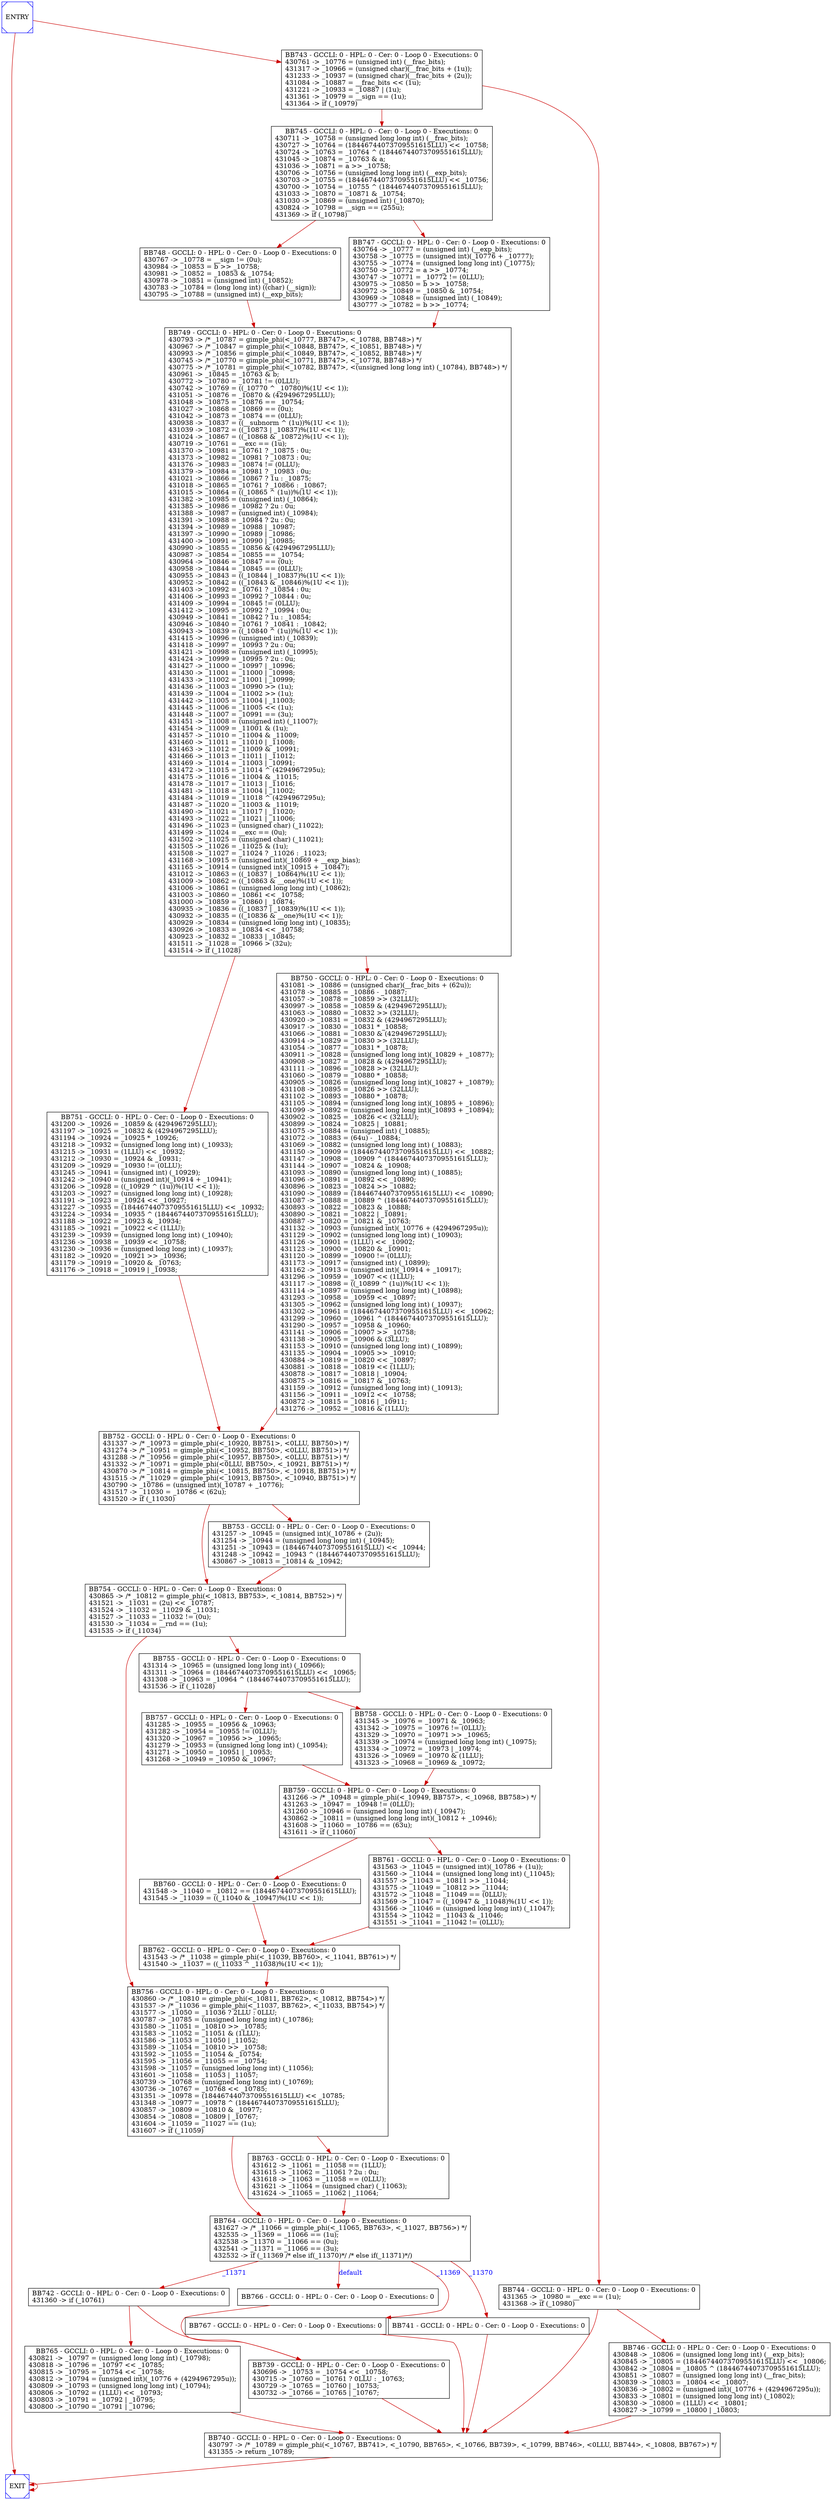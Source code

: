 digraph G {
0[color=blue,shape=Msquare, label="ENTRY"];
1[color=blue,shape=Msquare, label="EXIT"];
2[shape=box, label="BB739 - GCCLI: 0 - HPL: 0 - Cer: 0 - Loop 0 - Executions: 0\n430696 -> _10753 = _10754 << _10758;\l430715 -> _10760 = _10761 ? 0LLU : _10763;\l430729 -> _10765 = _10760 | _10753;\l430732 -> _10766 = _10765 | _10767;\l"];
3[shape=box, label="BB740 - GCCLI: 0 - HPL: 0 - Cer: 0 - Loop 0 - Executions: 0\l430797 -> /* _10789 = gimple_phi(<_10767, BB741>, <_10790, BB765>, <_10766, BB739>, <_10799, BB746>, <0LLU, BB744>, <_10808, BB767>) */\l431355 -> return _10789;\l"];
4[shape=box, label="BB741 - GCCLI: 0 - HPL: 0 - Cer: 0 - Loop 0 - Executions: 0"];
5[shape=box, label="BB742 - GCCLI: 0 - HPL: 0 - Cer: 0 - Loop 0 - Executions: 0\n431360 -> if (_10761)\l"];
6[shape=box, label="BB743 - GCCLI: 0 - HPL: 0 - Cer: 0 - Loop 0 - Executions: 0\n430761 -> _10776 = (unsigned int) (__frac_bits);\l431317 -> _10966 = (unsigned char)(__frac_bits + (1u));\l431233 -> _10937 = (unsigned char)(__frac_bits + (2u));\l431084 -> _10887 = __frac_bits << (1u);\l431221 -> _10933 = _10887 | (1u);\l431361 -> _10979 = __sign == (1u);\l431364 -> if (_10979)\l"];
7[shape=box, label="BB744 - GCCLI: 0 - HPL: 0 - Cer: 0 - Loop 0 - Executions: 0\n431365 -> _10980 = __exc == (1u);\l431368 -> if (_10980)\l"];
8[shape=box, label="BB745 - GCCLI: 0 - HPL: 0 - Cer: 0 - Loop 0 - Executions: 0\n430711 -> _10758 = (unsigned long long int) (__frac_bits);\l430727 -> _10764 = (18446744073709551615LLU) << _10758;\l430724 -> _10763 = _10764 ^ (18446744073709551615LLU);\l431045 -> _10874 = _10763 & a;\l431036 -> _10871 = a >> _10758;\l430706 -> _10756 = (unsigned long long int) (__exp_bits);\l430703 -> _10755 = (18446744073709551615LLU) << _10756;\l430700 -> _10754 = _10755 ^ (18446744073709551615LLU);\l431033 -> _10870 = _10871 & _10754;\l431030 -> _10869 = (unsigned int) (_10870);\l430824 -> _10798 = __sign == (255u);\l431369 -> if (_10798)\l"];
9[shape=box, label="BB746 - GCCLI: 0 - HPL: 0 - Cer: 0 - Loop 0 - Executions: 0\n430848 -> _10806 = (unsigned long long int) (__exp_bits);\l430845 -> _10805 = (18446744073709551615LLU) << _10806;\l430842 -> _10804 = _10805 ^ (18446744073709551615LLU);\l430851 -> _10807 = (unsigned long long int) (__frac_bits);\l430839 -> _10803 = _10804 << _10807;\l430836 -> _10802 = (unsigned int)(_10776 + (4294967295u));\l430833 -> _10801 = (unsigned long long int) (_10802);\l430830 -> _10800 = (1LLU) << _10801;\l430827 -> _10799 = _10800 | _10803;\l"];
10[shape=box, label="BB747 - GCCLI: 0 - HPL: 0 - Cer: 0 - Loop 0 - Executions: 0\n430764 -> _10777 = (unsigned int) (__exp_bits);\l430758 -> _10775 = (unsigned int)(_10776 + _10777);\l430755 -> _10774 = (unsigned long long int) (_10775);\l430750 -> _10772 = a >> _10774;\l430747 -> _10771 = _10772 != (0LLU);\l430975 -> _10850 = b >> _10758;\l430972 -> _10849 = _10850 & _10754;\l430969 -> _10848 = (unsigned int) (_10849);\l430777 -> _10782 = b >> _10774;\l"];
11[shape=box, label="BB748 - GCCLI: 0 - HPL: 0 - Cer: 0 - Loop 0 - Executions: 0\n430767 -> _10778 = __sign != (0u);\l430984 -> _10853 = b >> _10758;\l430981 -> _10852 = _10853 & _10754;\l430978 -> _10851 = (unsigned int) (_10852);\l430783 -> _10784 = (long long int) ((char) (__sign));\l430795 -> _10788 = (unsigned int) (__exp_bits);\l"];
12[shape=box, label="BB749 - GCCLI: 0 - HPL: 0 - Cer: 0 - Loop 0 - Executions: 0\l430793 -> /* _10787 = gimple_phi(<_10777, BB747>, <_10788, BB748>) */\l430967 -> /* _10847 = gimple_phi(<_10848, BB747>, <_10851, BB748>) */\l430993 -> /* _10856 = gimple_phi(<_10849, BB747>, <_10852, BB748>) */\l430745 -> /* _10770 = gimple_phi(<_10771, BB747>, <_10778, BB748>) */\l430775 -> /* _10781 = gimple_phi(<_10782, BB747>, <(unsigned long long int) (_10784), BB748>) */\l430961 -> _10845 = _10763 & b;\l430772 -> _10780 = _10781 != (0LLU);\l430742 -> _10769 = ((_10770 ^ _10780)%(1U << 1));\l431051 -> _10876 = _10870 & (4294967295LLU);\l431048 -> _10875 = _10876 == _10754;\l431027 -> _10868 = _10869 == (0u);\l431042 -> _10873 = _10874 == (0LLU);\l430938 -> _10837 = ((__subnorm ^ (1u))%(1U << 1));\l431039 -> _10872 = ((_10873 | _10837)%(1U << 1));\l431024 -> _10867 = ((_10868 & _10872)%(1U << 1));\l430719 -> _10761 = __exc == (1u);\l431370 -> _10981 = _10761 ? _10875 : 0u;\l431373 -> _10982 = _10981 ? _10873 : 0u;\l431376 -> _10983 = _10874 != (0LLU);\l431379 -> _10984 = _10981 ? _10983 : 0u;\l431021 -> _10866 = _10867 ? 1u : _10875;\l431018 -> _10865 = _10761 ? _10866 : _10867;\l431015 -> _10864 = ((_10865 ^ (1u))%(1U << 1));\l431382 -> _10985 = (unsigned int) (_10864);\l431385 -> _10986 = _10982 ? 2u : 0u;\l431388 -> _10987 = (unsigned int) (_10984);\l431391 -> _10988 = _10984 ? 2u : 0u;\l431394 -> _10989 = _10988 | _10987;\l431397 -> _10990 = _10989 | _10986;\l431400 -> _10991 = _10990 | _10985;\l430990 -> _10855 = _10856 & (4294967295LLU);\l430987 -> _10854 = _10855 == _10754;\l430964 -> _10846 = _10847 == (0u);\l430958 -> _10844 = _10845 == (0LLU);\l430955 -> _10843 = ((_10844 | _10837)%(1U << 1));\l430952 -> _10842 = ((_10843 & _10846)%(1U << 1));\l431403 -> _10992 = _10761 ? _10854 : 0u;\l431406 -> _10993 = _10992 ? _10844 : 0u;\l431409 -> _10994 = _10845 != (0LLU);\l431412 -> _10995 = _10992 ? _10994 : 0u;\l430949 -> _10841 = _10842 ? 1u : _10854;\l430946 -> _10840 = _10761 ? _10841 : _10842;\l430943 -> _10839 = ((_10840 ^ (1u))%(1U << 1));\l431415 -> _10996 = (unsigned int) (_10839);\l431418 -> _10997 = _10993 ? 2u : 0u;\l431421 -> _10998 = (unsigned int) (_10995);\l431424 -> _10999 = _10995 ? 2u : 0u;\l431427 -> _11000 = _10997 | _10996;\l431430 -> _11001 = _11000 | _10998;\l431433 -> _11002 = _11001 | _10999;\l431436 -> _11003 = _10990 >> (1u);\l431439 -> _11004 = _11002 >> (1u);\l431442 -> _11005 = _11004 | _11003;\l431445 -> _11006 = _11005 << (1u);\l431448 -> _11007 = _10991 == (3u);\l431451 -> _11008 = (unsigned int) (_11007);\l431454 -> _11009 = _11001 & (1u);\l431457 -> _11010 = _11004 & _11009;\l431460 -> _11011 = _11010 | _11008;\l431463 -> _11012 = _11009 & _10991;\l431466 -> _11013 = _11011 | _11012;\l431469 -> _11014 = _11003 | _10991;\l431472 -> _11015 = _11014 ^ (4294967295u);\l431475 -> _11016 = _11004 & _11015;\l431478 -> _11017 = _11013 | _11016;\l431481 -> _11018 = _11004 | _11002;\l431484 -> _11019 = _11018 ^ (4294967295u);\l431487 -> _11020 = _11003 & _11019;\l431490 -> _11021 = _11017 | _11020;\l431493 -> _11022 = _11021 | _11006;\l431496 -> _11023 = (unsigned char) (_11022);\l431499 -> _11024 = __exc == (0u);\l431502 -> _11025 = (unsigned char) (_11021);\l431505 -> _11026 = _11025 & (1u);\l431508 -> _11027 = _11024 ? _11026 : _11023;\l431168 -> _10915 = (unsigned int)(_10869 + __exp_bias);\l431165 -> _10914 = (unsigned int)(_10915 + _10847);\l431012 -> _10863 = ((_10837 | _10864)%(1U << 1));\l431009 -> _10862 = ((_10863 & __one)%(1U << 1));\l431006 -> _10861 = (unsigned long long int) (_10862);\l431003 -> _10860 = _10861 << _10758;\l431000 -> _10859 = _10860 | _10874;\l430935 -> _10836 = ((_10837 | _10839)%(1U << 1));\l430932 -> _10835 = ((_10836 & __one)%(1U << 1));\l430929 -> _10834 = (unsigned long long int) (_10835);\l430926 -> _10833 = _10834 << _10758;\l430923 -> _10832 = _10833 | _10845;\l431511 -> _11028 = _10966 > (32u);\l431514 -> if (_11028)\l"];
13[shape=box, label="BB750 - GCCLI: 0 - HPL: 0 - Cer: 0 - Loop 0 - Executions: 0\n431081 -> _10886 = (unsigned char)(__frac_bits + (62u));\l431078 -> _10885 = _10886 - _10887;\l431057 -> _10878 = _10859 >> (32LLU);\l430997 -> _10858 = _10859 & (4294967295LLU);\l431063 -> _10880 = _10832 >> (32LLU);\l430920 -> _10831 = _10832 & (4294967295LLU);\l430917 -> _10830 = _10831 * _10858;\l431066 -> _10881 = _10830 & (4294967295LLU);\l430914 -> _10829 = _10830 >> (32LLU);\l431054 -> _10877 = _10831 * _10878;\l430911 -> _10828 = (unsigned long long int)(_10829 + _10877);\l430908 -> _10827 = _10828 & (4294967295LLU);\l431111 -> _10896 = _10828 >> (32LLU);\l431060 -> _10879 = _10880 * _10858;\l430905 -> _10826 = (unsigned long long int)(_10827 + _10879);\l431108 -> _10895 = _10826 >> (32LLU);\l431102 -> _10893 = _10880 * _10878;\l431105 -> _10894 = (unsigned long long int)(_10895 + _10896);\l431099 -> _10892 = (unsigned long long int)(_10893 + _10894);\l430902 -> _10825 = _10826 << (32LLU);\l430899 -> _10824 = _10825 | _10881;\l431075 -> _10884 = (unsigned int) (_10885);\l431072 -> _10883 = (64u) - _10884;\l431069 -> _10882 = (unsigned long long int) (_10883);\l431150 -> _10909 = (18446744073709551615LLU) << _10882;\l431147 -> _10908 = _10909 ^ (18446744073709551615LLU);\l431144 -> _10907 = _10824 & _10908;\l431093 -> _10890 = (unsigned long long int) (_10885);\l431096 -> _10891 = _10892 << _10890;\l430896 -> _10823 = _10824 >> _10882;\l431090 -> _10889 = (18446744073709551615LLU) << _10890;\l431087 -> _10888 = _10889 ^ (18446744073709551615LLU);\l430893 -> _10822 = _10823 & _10888;\l430890 -> _10821 = _10822 | _10891;\l430887 -> _10820 = _10821 & _10763;\l431132 -> _10903 = (unsigned int)(_10776 + (4294967295u));\l431129 -> _10902 = (unsigned long long int) (_10903);\l431126 -> _10901 = (1LLU) << _10902;\l431123 -> _10900 = _10820 & _10901;\l431120 -> _10899 = _10900 != (0LLU);\l431173 -> _10917 = (unsigned int) (_10899);\l431162 -> _10913 = (unsigned int)(_10914 + _10917);\l431296 -> _10959 = _10907 << (1LLU);\l431117 -> _10898 = ((_10899 ^ (1u))%(1U << 1));\l431114 -> _10897 = (unsigned long long int) (_10898);\l431293 -> _10958 = _10959 << _10897;\l431305 -> _10962 = (unsigned long long int) (_10937);\l431302 -> _10961 = (18446744073709551615LLU) << _10962;\l431299 -> _10960 = _10961 ^ (18446744073709551615LLU);\l431290 -> _10957 = _10958 & _10960;\l431141 -> _10906 = _10907 >> _10758;\l431138 -> _10905 = _10906 & (3LLU);\l431153 -> _10910 = (unsigned long long int) (_10899);\l431135 -> _10904 = _10905 >> _10910;\l430884 -> _10819 = _10820 << _10897;\l430881 -> _10818 = _10819 << (1LLU);\l430878 -> _10817 = _10818 | _10904;\l430875 -> _10816 = _10817 & _10763;\l431159 -> _10912 = (unsigned long long int) (_10913);\l431156 -> _10911 = _10912 << _10758;\l430872 -> _10815 = _10816 | _10911;\l431276 -> _10952 = _10816 & (1LLU);\l"];
14[shape=box, label="BB751 - GCCLI: 0 - HPL: 0 - Cer: 0 - Loop 0 - Executions: 0\n431200 -> _10926 = _10859 & (4294967295LLU);\l431197 -> _10925 = _10832 & (4294967295LLU);\l431194 -> _10924 = _10925 * _10926;\l431218 -> _10932 = (unsigned long long int) (_10933);\l431215 -> _10931 = (1LLU) << _10932;\l431212 -> _10930 = _10924 & _10931;\l431209 -> _10929 = _10930 != (0LLU);\l431245 -> _10941 = (unsigned int) (_10929);\l431242 -> _10940 = (unsigned int)(_10914 + _10941);\l431206 -> _10928 = ((_10929 ^ (1u))%(1U << 1));\l431203 -> _10927 = (unsigned long long int) (_10928);\l431191 -> _10923 = _10924 << _10927;\l431227 -> _10935 = (18446744073709551615LLU) << _10932;\l431224 -> _10934 = _10935 ^ (18446744073709551615LLU);\l431188 -> _10922 = _10923 & _10934;\l431185 -> _10921 = _10922 << (1LLU);\l431239 -> _10939 = (unsigned long long int) (_10940);\l431236 -> _10938 = _10939 << _10758;\l431230 -> _10936 = (unsigned long long int) (_10937);\l431182 -> _10920 = _10921 >> _10936;\l431179 -> _10919 = _10920 & _10763;\l431176 -> _10918 = _10919 | _10938;\l"];
15[shape=box, label="BB752 - GCCLI: 0 - HPL: 0 - Cer: 0 - Loop 0 - Executions: 0\l431337 -> /* _10973 = gimple_phi(<_10920, BB751>, <0LLU, BB750>) */\l431274 -> /* _10951 = gimple_phi(<_10952, BB750>, <0LLU, BB751>) */\l431288 -> /* _10956 = gimple_phi(<_10957, BB750>, <0LLU, BB751>) */\l431332 -> /* _10971 = gimple_phi(<0LLU, BB750>, <_10921, BB751>) */\l430870 -> /* _10814 = gimple_phi(<_10815, BB750>, <_10918, BB751>) */\l431515 -> /* _11029 = gimple_phi(<_10913, BB750>, <_10940, BB751>) */\l430790 -> _10786 = (unsigned int)(_10787 + _10776);\l431517 -> _11030 = _10786 < (62u);\l431520 -> if (_11030)\l"];
16[shape=box, label="BB753 - GCCLI: 0 - HPL: 0 - Cer: 0 - Loop 0 - Executions: 0\n431257 -> _10945 = (unsigned int)(_10786 + (2u));\l431254 -> _10944 = (unsigned long long int) (_10945);\l431251 -> _10943 = (18446744073709551615LLU) << _10944;\l431248 -> _10942 = _10943 ^ (18446744073709551615LLU);\l430867 -> _10813 = _10814 & _10942;\l"];
17[shape=box, label="BB754 - GCCLI: 0 - HPL: 0 - Cer: 0 - Loop 0 - Executions: 0\l430865 -> /* _10812 = gimple_phi(<_10813, BB753>, <_10814, BB752>) */\l431521 -> _11031 = (2u) << _10787;\l431524 -> _11032 = _11029 & _11031;\l431527 -> _11033 = _11032 != (0u);\l431530 -> _11034 = __rnd == (1u);\l431535 -> if (_11034)\l"];
18[shape=box, label="BB755 - GCCLI: 0 - HPL: 0 - Cer: 0 - Loop 0 - Executions: 0\n431314 -> _10965 = (unsigned long long int) (_10966);\l431311 -> _10964 = (18446744073709551615LLU) << _10965;\l431308 -> _10963 = _10964 ^ (18446744073709551615LLU);\l431536 -> if (_11028)\l"];
19[shape=box, label="BB756 - GCCLI: 0 - HPL: 0 - Cer: 0 - Loop 0 - Executions: 0\l430860 -> /* _10810 = gimple_phi(<_10811, BB762>, <_10812, BB754>) */\l431537 -> /* _11036 = gimple_phi(<_11037, BB762>, <_11033, BB754>) */\l431577 -> _11050 = _11036 ? 2LLU : 0LLU;\l430787 -> _10785 = (unsigned long long int) (_10786);\l431580 -> _11051 = _10810 >> _10785;\l431583 -> _11052 = _11051 & (1LLU);\l431586 -> _11053 = _11050 | _11052;\l431589 -> _11054 = _10810 >> _10758;\l431592 -> _11055 = _11054 & _10754;\l431595 -> _11056 = _11055 == _10754;\l431598 -> _11057 = (unsigned long long int) (_11056);\l431601 -> _11058 = _11053 | _11057;\l430739 -> _10768 = (unsigned long long int) (_10769);\l430736 -> _10767 = _10768 << _10785;\l431351 -> _10978 = (18446744073709551615LLU) << _10785;\l431348 -> _10977 = _10978 ^ (18446744073709551615LLU);\l430857 -> _10809 = _10810 & _10977;\l430854 -> _10808 = _10809 | _10767;\l431604 -> _11059 = _11027 == (1u);\l431607 -> if (_11059)\l"];
20[shape=box, label="BB757 - GCCLI: 0 - HPL: 0 - Cer: 0 - Loop 0 - Executions: 0\n431285 -> _10955 = _10956 & _10963;\l431282 -> _10954 = _10955 != (0LLU);\l431320 -> _10967 = _10956 >> _10965;\l431279 -> _10953 = (unsigned long long int) (_10954);\l431271 -> _10950 = _10951 | _10953;\l431268 -> _10949 = _10950 & _10967;\l"];
21[shape=box, label="BB758 - GCCLI: 0 - HPL: 0 - Cer: 0 - Loop 0 - Executions: 0\n431345 -> _10976 = _10971 & _10963;\l431342 -> _10975 = _10976 != (0LLU);\l431329 -> _10970 = _10971 >> _10965;\l431339 -> _10974 = (unsigned long long int) (_10975);\l431334 -> _10972 = _10973 | _10974;\l431326 -> _10969 = _10970 & (1LLU);\l431323 -> _10968 = _10969 & _10972;\l"];
22[shape=box, label="BB759 - GCCLI: 0 - HPL: 0 - Cer: 0 - Loop 0 - Executions: 0\l431266 -> /* _10948 = gimple_phi(<_10949, BB757>, <_10968, BB758>) */\l431263 -> _10947 = _10948 != (0LLU);\l431260 -> _10946 = (unsigned long long int) (_10947);\l430862 -> _10811 = (unsigned long long int)(_10812 + _10946);\l431608 -> _11060 = _10786 == (63u);\l431611 -> if (_11060)\l"];
23[shape=box, label="BB760 - GCCLI: 0 - HPL: 0 - Cer: 0 - Loop 0 - Executions: 0\n431548 -> _11040 = _10812 == (18446744073709551615LLU);\l431545 -> _11039 = ((_11040 & _10947)%(1U << 1));\l"];
24[shape=box, label="BB761 - GCCLI: 0 - HPL: 0 - Cer: 0 - Loop 0 - Executions: 0\n431563 -> _11045 = (unsigned int)(_10786 + (1u));\l431560 -> _11044 = (unsigned long long int) (_11045);\l431557 -> _11043 = _10811 >> _11044;\l431575 -> _11049 = _10812 >> _11044;\l431572 -> _11048 = _11049 == (0LLU);\l431569 -> _11047 = ((_10947 & _11048)%(1U << 1));\l431566 -> _11046 = (unsigned long long int) (_11047);\l431554 -> _11042 = _11043 & _11046;\l431551 -> _11041 = _11042 != (0LLU);\l"];
25[shape=box, label="BB762 - GCCLI: 0 - HPL: 0 - Cer: 0 - Loop 0 - Executions: 0\l431543 -> /* _11038 = gimple_phi(<_11039, BB760>, <_11041, BB761>) */\l431540 -> _11037 = ((_11033 ^ _11038)%(1U << 1));\l"];
26[shape=box, label="BB763 - GCCLI: 0 - HPL: 0 - Cer: 0 - Loop 0 - Executions: 0\n431612 -> _11061 = _11058 == (1LLU);\l431615 -> _11062 = _11061 ? 2u : 0u;\l431618 -> _11063 = _11058 == (0LLU);\l431621 -> _11064 = (unsigned char) (_11063);\l431624 -> _11065 = _11062 | _11064;\l"];
27[shape=box, label="BB764 - GCCLI: 0 - HPL: 0 - Cer: 0 - Loop 0 - Executions: 0\l431627 -> /* _11066 = gimple_phi(<_11065, BB763>, <_11027, BB756>) */\l432535 -> _11369 = _11066 == (1u);\l432538 -> _11370 = _11066 == (0u);\l432541 -> _11371 = _11066 == (3u);\l432532 -> if (_11369 /* else if(_11370)*/ /* else if(_11371)*/)\l"];
28[shape=box, label="BB765 - GCCLI: 0 - HPL: 0 - Cer: 0 - Loop 0 - Executions: 0\n430821 -> _10797 = (unsigned long long int) (_10798);\l430818 -> _10796 = _10797 << _10785;\l430815 -> _10795 = _10754 << _10758;\l430812 -> _10794 = (unsigned int)(_10776 + (4294967295u));\l430809 -> _10793 = (unsigned long long int) (_10794);\l430806 -> _10792 = (1LLU) << _10793;\l430803 -> _10791 = _10792 | _10795;\l430800 -> _10790 = _10791 | _10796;\l"];
29[shape=box, label="BB766 - GCCLI: 0 - HPL: 0 - Cer: 0 - Loop 0 - Executions: 0"];
30[shape=box, label="BB767 - GCCLI: 0 - HPL: 0 - Cer: 0 - Loop 0 - Executions: 0"];
0->6 [fontcolor=blue, color=red3];
1->1 [fontcolor=blue, color=red3];
2->3 [fontcolor=blue, color=red3];
3->1 [fontcolor=blue, color=red3];
4->3 [fontcolor=blue, color=red3];
5->28 [fontcolor=blue, color=red3];
5->2 [fontcolor=blue, color=red3];
6->7 [fontcolor=blue, color=red3];
6->8 [fontcolor=blue, color=red3];
7->9 [fontcolor=blue, color=red3];
7->3 [fontcolor=blue, color=red3];
8->10 [fontcolor=blue, color=red3];
8->11 [fontcolor=blue, color=red3];
9->3 [fontcolor=blue, color=red3];
10->12 [fontcolor=blue, color=red3];
11->12 [fontcolor=blue, color=red3];
12->13 [fontcolor=blue, color=red3];
12->14 [fontcolor=blue, color=red3];
13->15 [fontcolor=blue, color=red3];
14->15 [fontcolor=blue, color=red3];
15->16 [fontcolor=blue, color=red3];
15->17 [fontcolor=blue, color=red3];
16->17 [fontcolor=blue, color=red3];
17->18 [fontcolor=blue, color=red3];
17->19 [fontcolor=blue, color=red3];
18->20 [fontcolor=blue, color=red3];
18->21 [fontcolor=blue, color=red3];
19->26 [fontcolor=blue, color=red3];
19->27 [fontcolor=blue, color=red3];
20->22 [fontcolor=blue, color=red3];
21->22 [fontcolor=blue, color=red3];
22->23 [fontcolor=blue, color=red3];
22->24 [fontcolor=blue, color=red3];
23->25 [fontcolor=blue, color=red3];
24->25 [fontcolor=blue, color=red3];
25->19 [fontcolor=blue, color=red3];
26->27 [fontcolor=blue, color=red3];
27->29 [fontcolor=blue, color=red3,label="default"];
27->30 [fontcolor=blue, color=red3,label="_11369"];
27->4 [fontcolor=blue, color=red3,label="_11370"];
27->5 [fontcolor=blue, color=red3,label="_11371"];
28->3 [fontcolor=blue, color=red3];
29->2 [fontcolor=blue, color=red3];
30->3 [fontcolor=blue, color=red3];
0->1 [fontcolor=blue, color=red3];
}
